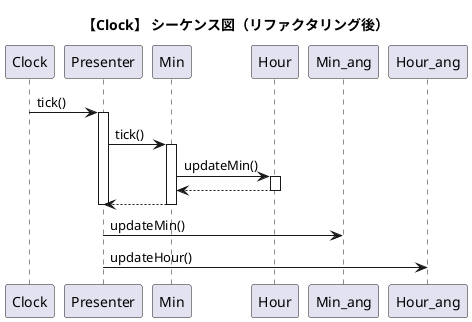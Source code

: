 @startuml clock_seq_push_refactor
title "【Clock】 シーケンス図（リファクタリング後）"


Clock -> Presenter : tick()
activate Presenter

Presenter -> Min : tick()

activate Min
Min -> Hour : updateMin()
activate Hour
Hour --> Min
deactivate Hour

Min --> Presenter
deactivate Min

deactivate Presenter

Presenter -> Min_ang  : updateMin()
Presenter -> Hour_ang : updateHour()

@enduml